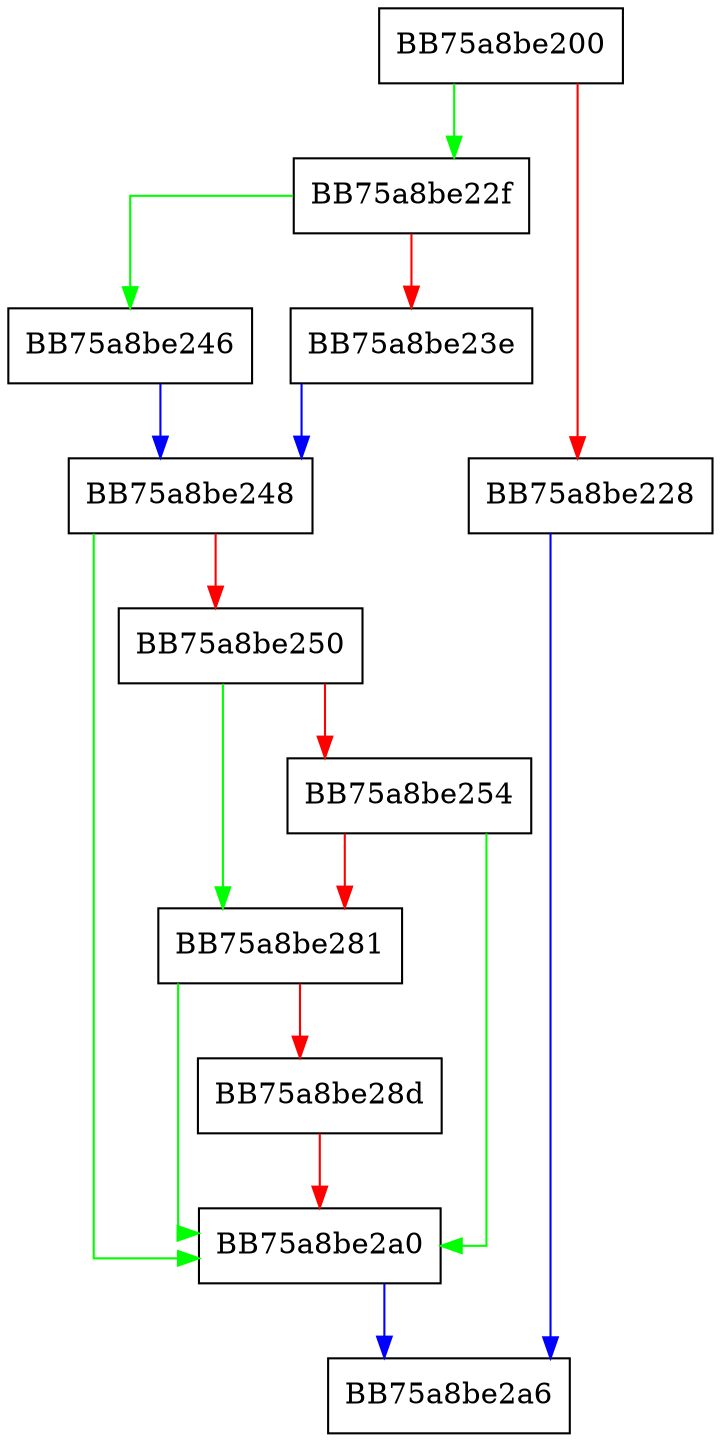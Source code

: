 digraph xsputn {
  node [shape="box"];
  graph [splines=ortho];
  BB75a8be200 -> BB75a8be22f [color="green"];
  BB75a8be200 -> BB75a8be228 [color="red"];
  BB75a8be228 -> BB75a8be2a6 [color="blue"];
  BB75a8be22f -> BB75a8be246 [color="green"];
  BB75a8be22f -> BB75a8be23e [color="red"];
  BB75a8be23e -> BB75a8be248 [color="blue"];
  BB75a8be246 -> BB75a8be248 [color="blue"];
  BB75a8be248 -> BB75a8be2a0 [color="green"];
  BB75a8be248 -> BB75a8be250 [color="red"];
  BB75a8be250 -> BB75a8be281 [color="green"];
  BB75a8be250 -> BB75a8be254 [color="red"];
  BB75a8be254 -> BB75a8be2a0 [color="green"];
  BB75a8be254 -> BB75a8be281 [color="red"];
  BB75a8be281 -> BB75a8be2a0 [color="green"];
  BB75a8be281 -> BB75a8be28d [color="red"];
  BB75a8be28d -> BB75a8be2a0 [color="red"];
  BB75a8be2a0 -> BB75a8be2a6 [color="blue"];
}